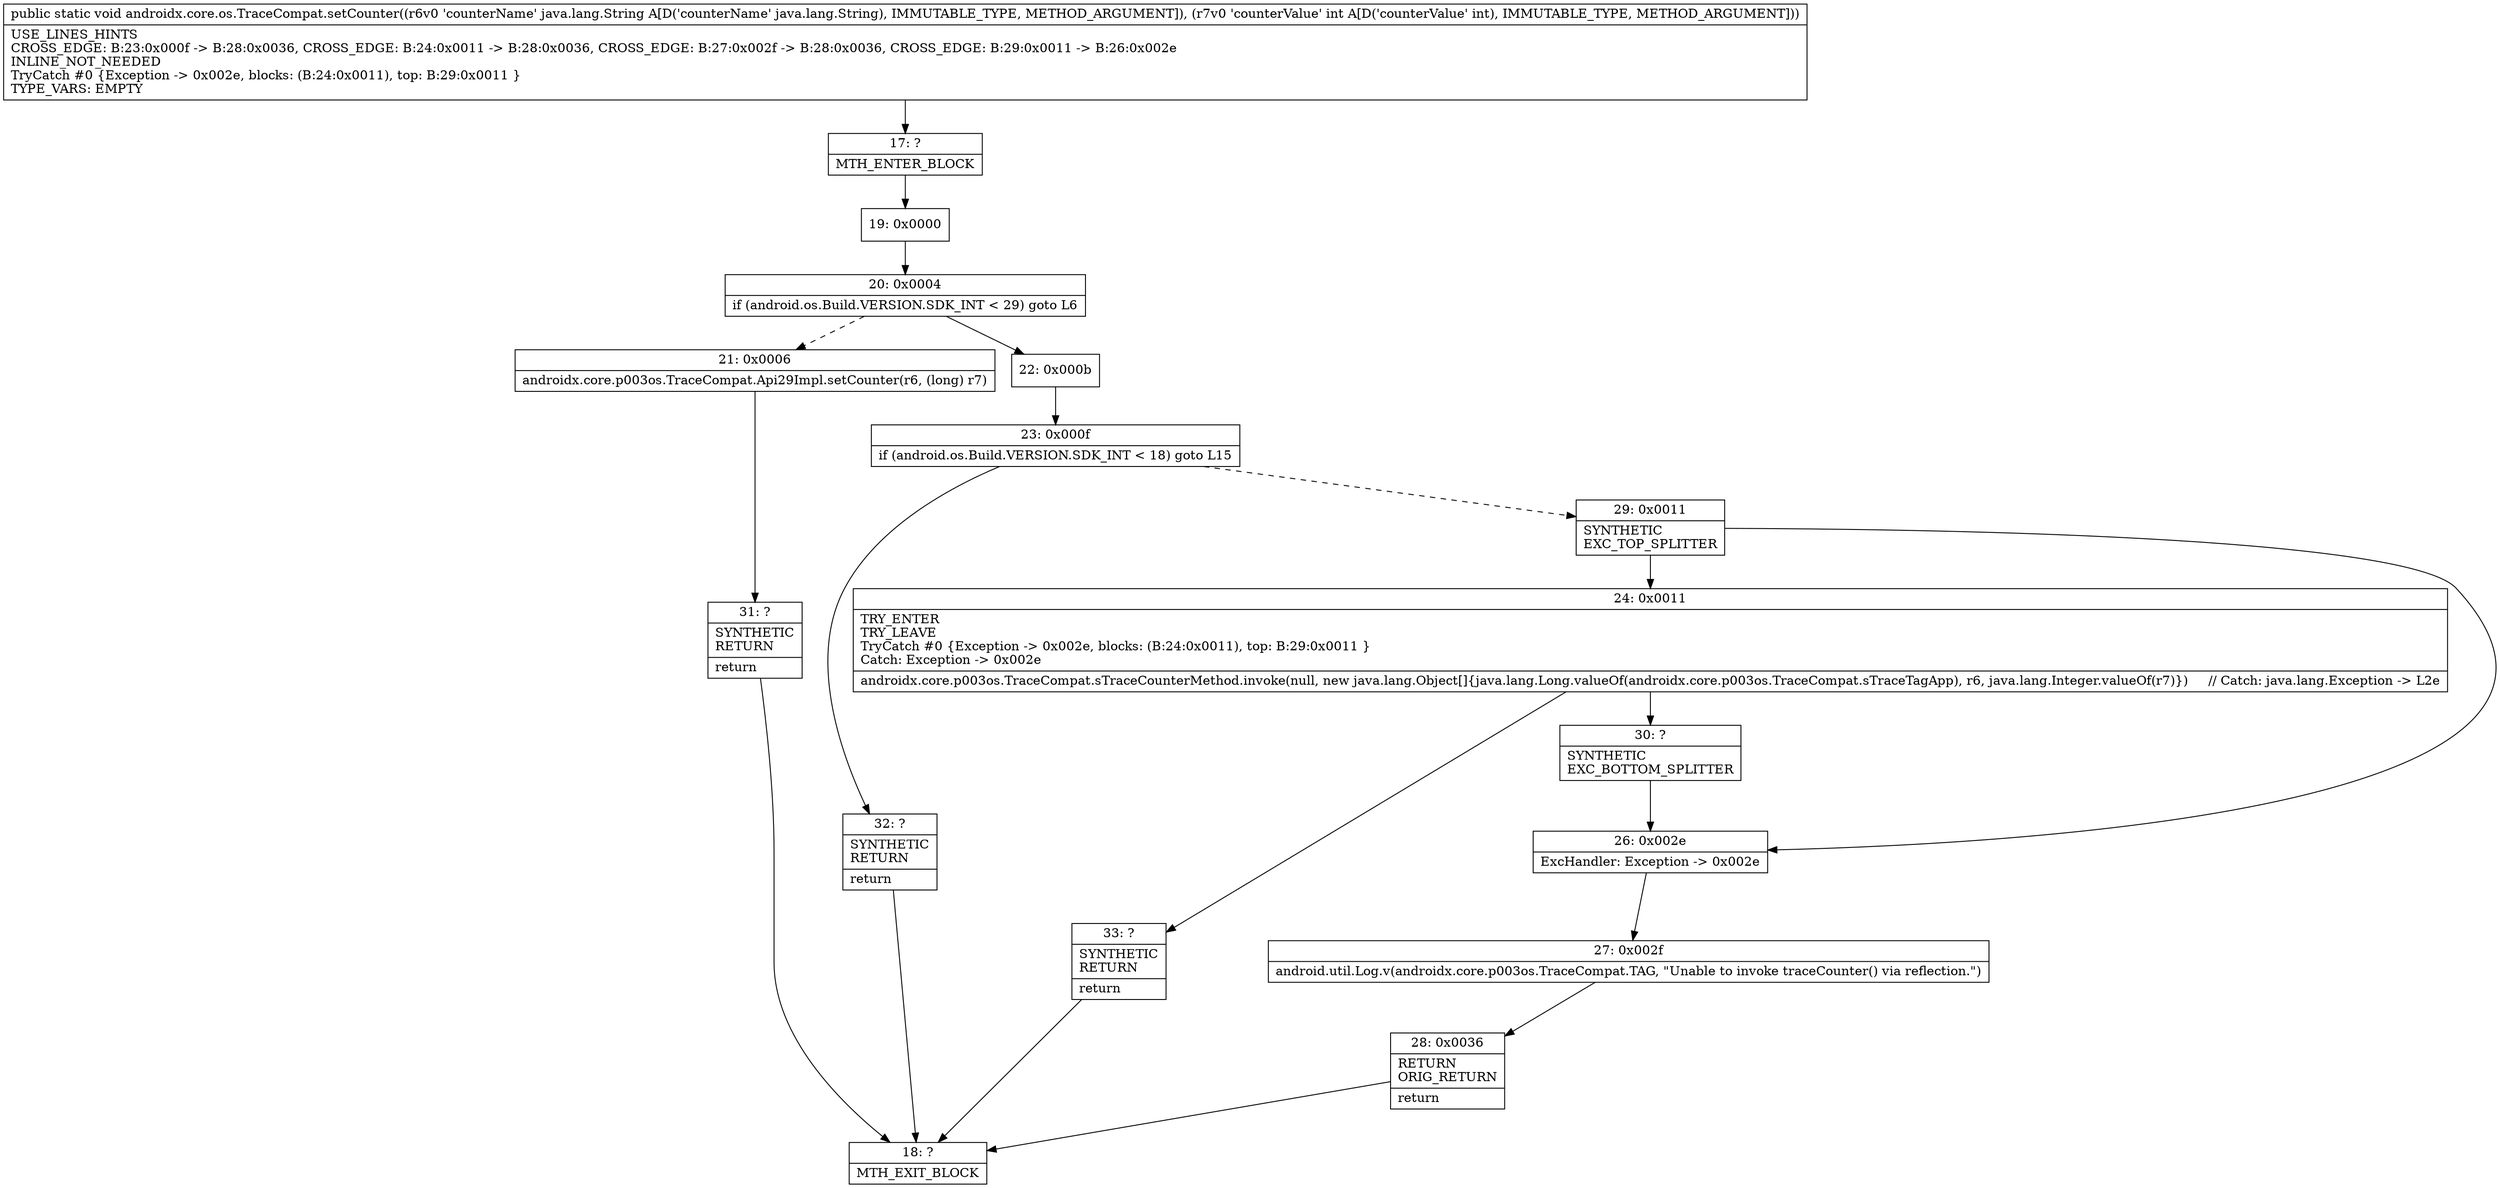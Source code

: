 digraph "CFG forandroidx.core.os.TraceCompat.setCounter(Ljava\/lang\/String;I)V" {
Node_17 [shape=record,label="{17\:\ ?|MTH_ENTER_BLOCK\l}"];
Node_19 [shape=record,label="{19\:\ 0x0000}"];
Node_20 [shape=record,label="{20\:\ 0x0004|if (android.os.Build.VERSION.SDK_INT \< 29) goto L6\l}"];
Node_21 [shape=record,label="{21\:\ 0x0006|androidx.core.p003os.TraceCompat.Api29Impl.setCounter(r6, (long) r7)\l}"];
Node_31 [shape=record,label="{31\:\ ?|SYNTHETIC\lRETURN\l|return\l}"];
Node_18 [shape=record,label="{18\:\ ?|MTH_EXIT_BLOCK\l}"];
Node_22 [shape=record,label="{22\:\ 0x000b}"];
Node_23 [shape=record,label="{23\:\ 0x000f|if (android.os.Build.VERSION.SDK_INT \< 18) goto L15\l}"];
Node_29 [shape=record,label="{29\:\ 0x0011|SYNTHETIC\lEXC_TOP_SPLITTER\l}"];
Node_24 [shape=record,label="{24\:\ 0x0011|TRY_ENTER\lTRY_LEAVE\lTryCatch #0 \{Exception \-\> 0x002e, blocks: (B:24:0x0011), top: B:29:0x0011 \}\lCatch: Exception \-\> 0x002e\l|androidx.core.p003os.TraceCompat.sTraceCounterMethod.invoke(null, new java.lang.Object[]\{java.lang.Long.valueOf(androidx.core.p003os.TraceCompat.sTraceTagApp), r6, java.lang.Integer.valueOf(r7)\})     \/\/ Catch: java.lang.Exception \-\> L2e\l}"];
Node_30 [shape=record,label="{30\:\ ?|SYNTHETIC\lEXC_BOTTOM_SPLITTER\l}"];
Node_33 [shape=record,label="{33\:\ ?|SYNTHETIC\lRETURN\l|return\l}"];
Node_26 [shape=record,label="{26\:\ 0x002e|ExcHandler: Exception \-\> 0x002e\l}"];
Node_27 [shape=record,label="{27\:\ 0x002f|android.util.Log.v(androidx.core.p003os.TraceCompat.TAG, \"Unable to invoke traceCounter() via reflection.\")\l}"];
Node_28 [shape=record,label="{28\:\ 0x0036|RETURN\lORIG_RETURN\l|return\l}"];
Node_32 [shape=record,label="{32\:\ ?|SYNTHETIC\lRETURN\l|return\l}"];
MethodNode[shape=record,label="{public static void androidx.core.os.TraceCompat.setCounter((r6v0 'counterName' java.lang.String A[D('counterName' java.lang.String), IMMUTABLE_TYPE, METHOD_ARGUMENT]), (r7v0 'counterValue' int A[D('counterValue' int), IMMUTABLE_TYPE, METHOD_ARGUMENT]))  | USE_LINES_HINTS\lCROSS_EDGE: B:23:0x000f \-\> B:28:0x0036, CROSS_EDGE: B:24:0x0011 \-\> B:28:0x0036, CROSS_EDGE: B:27:0x002f \-\> B:28:0x0036, CROSS_EDGE: B:29:0x0011 \-\> B:26:0x002e\lINLINE_NOT_NEEDED\lTryCatch #0 \{Exception \-\> 0x002e, blocks: (B:24:0x0011), top: B:29:0x0011 \}\lTYPE_VARS: EMPTY\l}"];
MethodNode -> Node_17;Node_17 -> Node_19;
Node_19 -> Node_20;
Node_20 -> Node_21[style=dashed];
Node_20 -> Node_22;
Node_21 -> Node_31;
Node_31 -> Node_18;
Node_22 -> Node_23;
Node_23 -> Node_29[style=dashed];
Node_23 -> Node_32;
Node_29 -> Node_24;
Node_29 -> Node_26;
Node_24 -> Node_30;
Node_24 -> Node_33;
Node_30 -> Node_26;
Node_33 -> Node_18;
Node_26 -> Node_27;
Node_27 -> Node_28;
Node_28 -> Node_18;
Node_32 -> Node_18;
}

